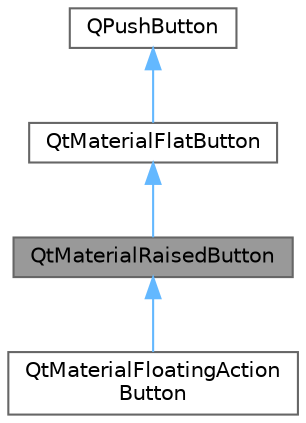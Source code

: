 digraph "QtMaterialRaisedButton"
{
 // LATEX_PDF_SIZE
  bgcolor="transparent";
  edge [fontname=Helvetica,fontsize=10,labelfontname=Helvetica,labelfontsize=10];
  node [fontname=Helvetica,fontsize=10,shape=box,height=0.2,width=0.4];
  Node1 [id="Node000001",label="QtMaterialRaisedButton",height=0.2,width=0.4,color="gray40", fillcolor="grey60", style="filled", fontcolor="black",tooltip="凸起按钮类，继承自 QtMaterialFlatButton，支持 Material Design 风格"];
  Node2 -> Node1 [id="edge1_Node000001_Node000002",dir="back",color="steelblue1",style="solid",tooltip=" "];
  Node2 [id="Node000002",label="QtMaterialFlatButton",height=0.2,width=0.4,color="gray40", fillcolor="white", style="filled",URL="$class_qt_material_flat_button.html",tooltip="扁平按钮类，继承自 QPushButton，支持 Material Design 风格"];
  Node3 -> Node2 [id="edge2_Node000002_Node000003",dir="back",color="steelblue1",style="solid",tooltip=" "];
  Node3 [id="Node000003",label="QPushButton",height=0.2,width=0.4,color="gray40", fillcolor="white", style="filled",tooltip=" "];
  Node1 -> Node4 [id="edge3_Node000001_Node000004",dir="back",color="steelblue1",style="solid",tooltip=" "];
  Node4 [id="Node000004",label="QtMaterialFloatingAction\lButton",height=0.2,width=0.4,color="gray40", fillcolor="white", style="filled",URL="$class_qt_material_floating_action_button.html",tooltip="浮动动作按钮类，继承自 QtMaterialRaisedButton，支持 Material Design 风格"];
}
